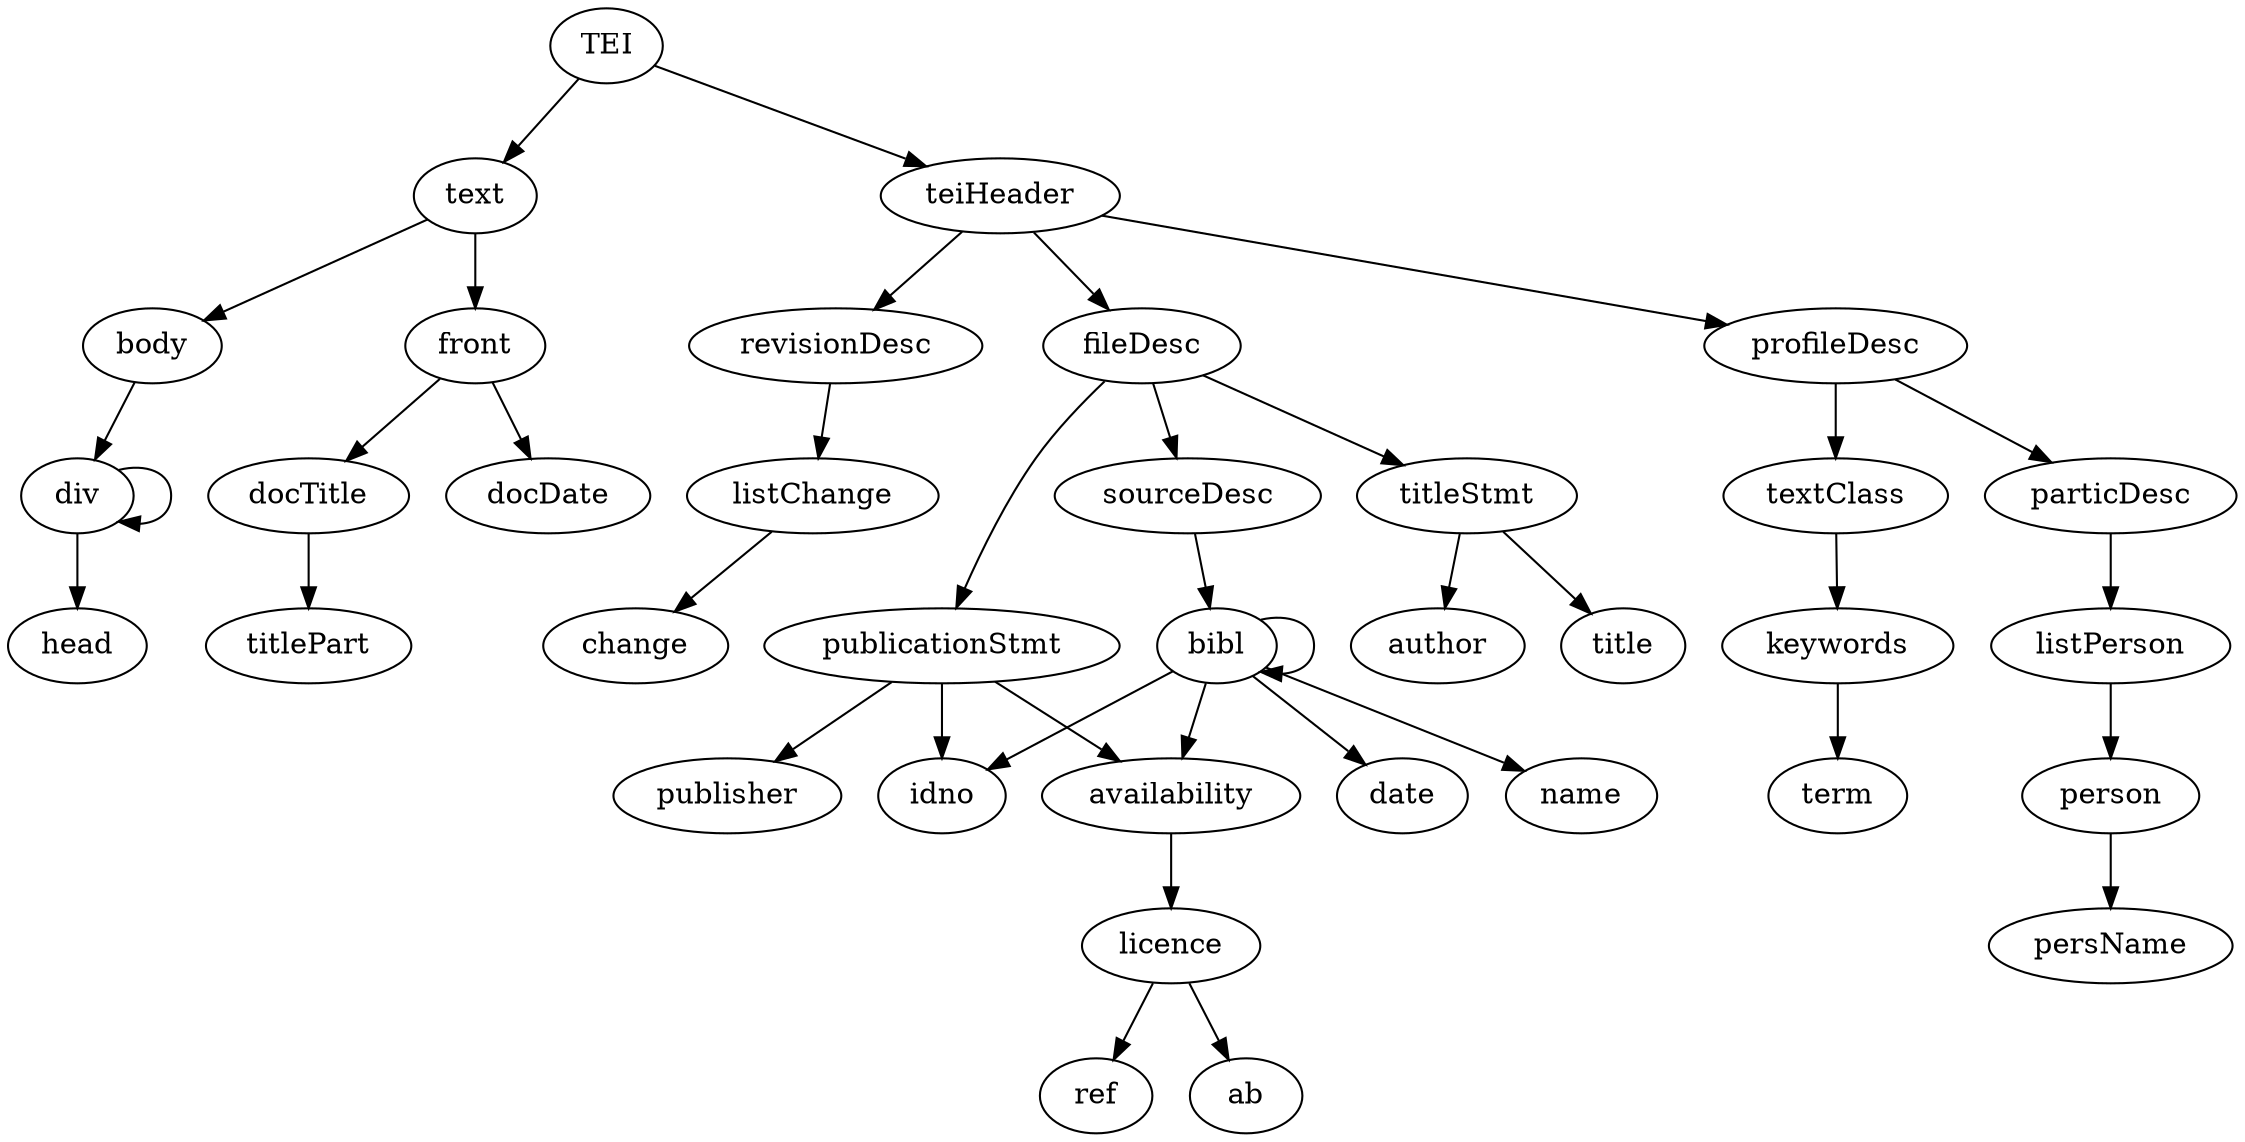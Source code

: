 digraph Tree {
	"t0" [label = "docTitle"];
	"t1" [label = "publicationStmt"];
	"t2" [label = "text"];
	"t3" [label = "author"];
	"t4" [label = "title"];
	"t5" [label = "person"];
	"t6" [label = "body"];
	"t7" [label = "licence"];
	"t8" [label = "persName"];
	"t9" [label = "name"];
	"t10" [label = "titlePart"];
	"t11" [label = "particDesc"];
	"t12" [label = "publisher"];
	"t13" [label = "front"];
	"t14" [label = "TEI"];
	"t15" [label = "titleStmt"];
	"t16" [label = "bibl"];
	"t17" [label = "ref"];
	"t18" [label = "revisionDesc"];
	"t19" [label = "fileDesc"];
	"t20" [label = "teiHeader"];
	"t21" [label = "listPerson"];
	"t22" [label = "keywords"];
	"t23" [label = "term"];
	"t24" [label = "sourceDesc"];
	"t25" [label = "availability"];
	"t26" [label = "idno"];
	"t27" [label = "docDate"];
	"t28" [label = "ab"];
	"t29" [label = "profileDesc"];
	"t30" [label = "change"];
	"t31" [label = "head"];
	"t32" [label = "listChange"];
	"t33" [label = "div"];
	"t34" [label = "textClass"];
	"t35" [label = "date"];
	"t20" -> "t19";
	"t16" -> "t16";
	"t11" -> "t21";
	"t0" -> "t10";
	"t2" -> "t6";
	"t33" -> "t31";
	"t29" -> "t11";
	"t14" -> "t20";
	"t16" -> "t9";
	"t13" -> "t0";
	"t24" -> "t16";
	"t16" -> "t26";
	"t15" -> "t3";
	"t18" -> "t32";
	"t5" -> "t8";
	"t20" -> "t18";
	"t29" -> "t34";
	"t32" -> "t30";
	"t19" -> "t1";
	"t19" -> "t24";
	"t6" -> "t33";
	"t14" -> "t2";
	"t33" -> "t33";
	"t22" -> "t23";
	"t1" -> "t26";
	"t15" -> "t4";
	"t16" -> "t35";
	"t16" -> "t25";
	"t1" -> "t12";
	"t25" -> "t7";
	"t20" -> "t29";
	"t7" -> "t17";
	"t1" -> "t25";
	"t21" -> "t5";
	"t13" -> "t27";
	"t34" -> "t22";
	"t7" -> "t28";
	"t2" -> "t13";
	"t19" -> "t15";
}
